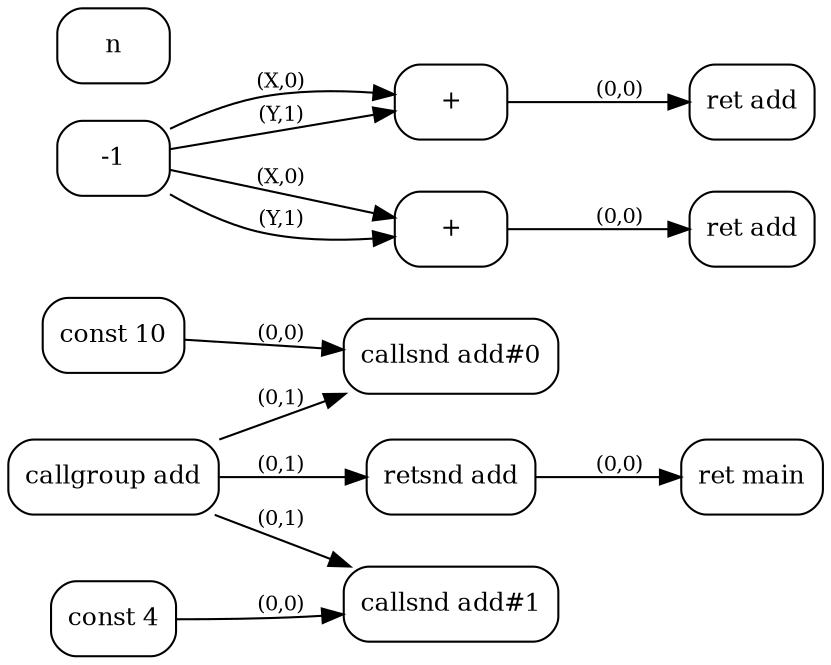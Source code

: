 digraph G {
  rankdir=LR;
  node [shape=box, style=rounded, fontsize=12];
  n0 [label="const 10"];
  n1 [label="const 4"];
  n2 [label="+"];
  n3 [label="ret add"];
  n4 [label="callgroup add"];
  n5 [label="callsnd add#0"];
  n6 [label="callsnd add#1"];
  n7 [label="retsnd add"];
  n8 [label="ret main"];
  n9 [label="+"];
  n10 [label="ret add"];
  n-1 -> n2 [label="(X,0)", fontsize=10];
  n-1 -> n2 [label="(Y,1)", fontsize=10];
  n2 -> n3 [label="(0,0)", fontsize=10];
  n0 -> n5 [label="(0,0)", fontsize=10];
  n4 -> n5 [label="(0,1)", fontsize=10];
  n1 -> n6 [label="(0,0)", fontsize=10];
  n4 -> n6 [label="(0,1)", fontsize=10];
  n4 -> n7 [label="(0,1)", fontsize=10];
  n7 -> n8 [label="(0,0)", fontsize=10];
  n-1 -> n9 [label="(X,0)", fontsize=10];
  n-1 -> n9 [label="(Y,1)", fontsize=10];
  n9 -> n10 [label="(0,0)", fontsize=10];
}
